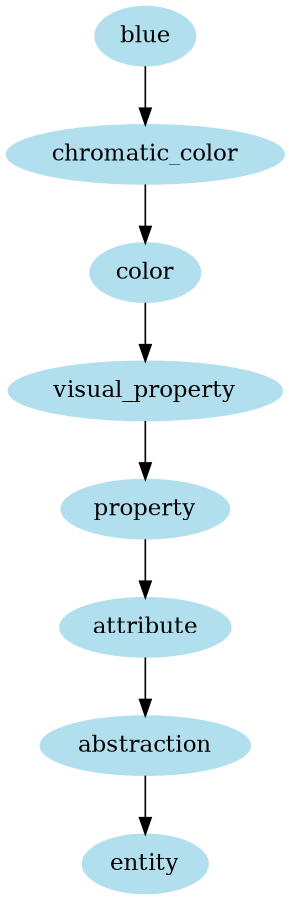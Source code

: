digraph unix {
	node [color=lightblue2 style=filled]
	size="6,6"
	blue -> chromatic_color
	chromatic_color -> color
	color -> visual_property
	visual_property -> property
	property -> attribute
	attribute -> abstraction
	abstraction -> entity
}
